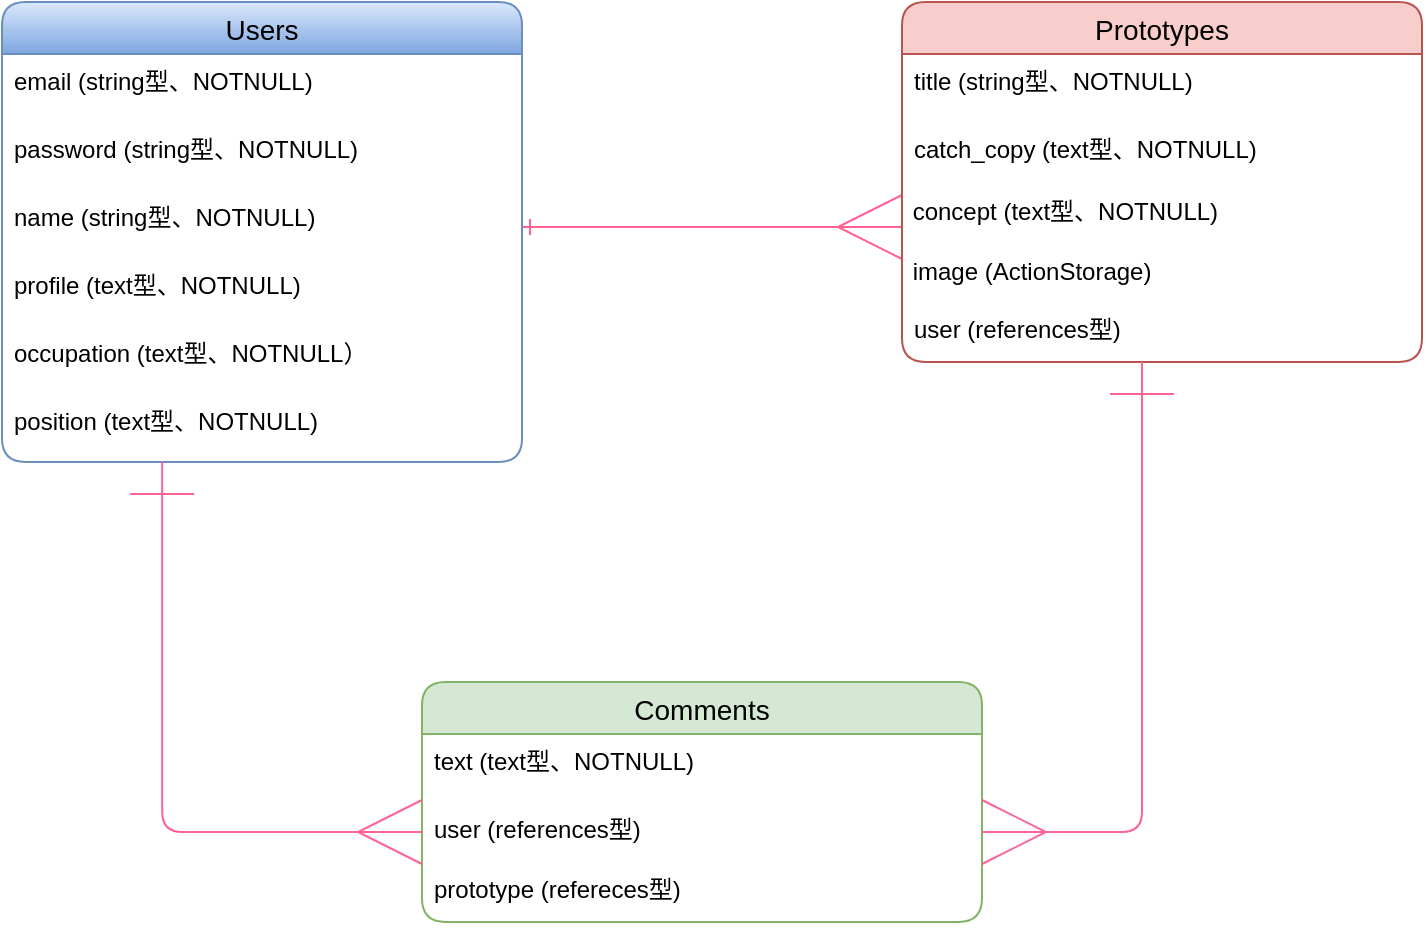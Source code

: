 <mxfile version="13.10.0" type="embed">
    <diagram id="vmeloGacJRHdJUfnefeX" name="ページ1">
        <mxGraphModel dx="903" dy="785" grid="1" gridSize="10" guides="1" tooltips="1" connect="1" arrows="0" fold="1" page="1" pageScale="1" pageWidth="827" pageHeight="1169" math="0" shadow="0">
            <root>
                <mxCell id="0"/>
                <mxCell id="1" parent="0"/>
                <mxCell id="53" style="edgeStyle=orthogonalEdgeStyle;curved=0;rounded=1;sketch=0;orthogonalLoop=1;jettySize=auto;html=1;strokeColor=#FF6392;fillColor=#FFE45E;fontColor=#5AA9E6;endArrow=ERmany;endFill=0;endSize=30;entryX=0;entryY=0.75;entryDx=0;entryDy=0;startArrow=ERone;startFill=0;" edge="1" parent="1" source="28" target="42">
                    <mxGeometry relative="1" as="geometry">
                        <mxPoint x="470" y="315" as="targetPoint"/>
                        <Array as="points">
                            <mxPoint x="470" y="313"/>
                        </Array>
                    </mxGeometry>
                </mxCell>
                <mxCell id="28" value="Users" style="swimlane;fontStyle=0;childLayout=stackLayout;horizontal=1;startSize=26;horizontalStack=0;resizeParent=1;resizeParentMax=0;resizeLast=0;collapsible=1;marginBottom=0;align=center;fontSize=14;strokeColor=#6c8ebf;strokeWidth=1;gradientColor=#7ea6e0;fillColor=#dae8fc;fontColor=#000000;rounded=1;" vertex="1" parent="1">
                    <mxGeometry x="30" y="200" width="260" height="230" as="geometry"/>
                </mxCell>
                <mxCell id="21" value="email (string型、NOTNULL)&#10;&#10;" style="text;strokeColor=none;fillColor=none;spacingLeft=4;spacingRight=4;overflow=hidden;rotatable=0;points=[[0,0.5],[1,0.5]];portConstraint=eastwest;fontSize=12;rounded=1;" vertex="1" parent="28">
                    <mxGeometry y="26" width="260" height="34" as="geometry"/>
                </mxCell>
                <mxCell id="23" value="password (string型、NOTNULL)&#10;" style="text;strokeColor=none;fillColor=none;spacingLeft=4;spacingRight=4;overflow=hidden;rotatable=0;points=[[0,0.5],[1,0.5]];portConstraint=eastwest;fontSize=12;rounded=1;" vertex="1" parent="28">
                    <mxGeometry y="60" width="260" height="34" as="geometry"/>
                </mxCell>
                <mxCell id="22" value="name (string型、NOTNULL)&#10;" style="text;strokeColor=none;fillColor=none;spacingLeft=4;spacingRight=4;overflow=hidden;rotatable=0;points=[[0,0.5],[1,0.5]];portConstraint=eastwest;fontSize=12;rounded=1;" vertex="1" parent="28">
                    <mxGeometry y="94" width="260" height="34" as="geometry"/>
                </mxCell>
                <mxCell id="36" value="profile (text型、NOTNULL)" style="text;strokeColor=none;fillColor=none;spacingLeft=4;spacingRight=4;overflow=hidden;rotatable=0;points=[[0,0.5],[1,0.5]];portConstraint=eastwest;fontSize=12;rounded=1;" vertex="1" parent="28">
                    <mxGeometry y="128" width="260" height="34" as="geometry"/>
                </mxCell>
                <mxCell id="31" value="occupation (text型、NOTNULL）" style="text;strokeColor=none;fillColor=none;spacingLeft=4;spacingRight=4;overflow=hidden;rotatable=0;points=[[0,0.5],[1,0.5]];portConstraint=eastwest;fontSize=12;rounded=1;" vertex="1" parent="28">
                    <mxGeometry y="162" width="260" height="34" as="geometry"/>
                </mxCell>
                <mxCell id="37" value="position (text型、NOTNULL)" style="text;strokeColor=none;fillColor=none;spacingLeft=4;spacingRight=4;overflow=hidden;rotatable=0;points=[[0,0.5],[1,0.5]];portConstraint=eastwest;fontSize=12;rounded=1;" vertex="1" parent="28">
                    <mxGeometry y="196" width="260" height="34" as="geometry"/>
                </mxCell>
                <mxCell id="38" value="Prototypes" style="swimlane;fontStyle=0;childLayout=stackLayout;horizontal=1;startSize=26;horizontalStack=0;resizeParent=1;resizeParentMax=0;resizeLast=0;collapsible=1;marginBottom=0;align=center;fontSize=14;strokeColor=#b85450;strokeWidth=1;fillColor=#f8cecc;fontColor=#000000;rounded=1;" vertex="1" parent="1">
                    <mxGeometry x="480" y="200" width="260" height="180" as="geometry"/>
                </mxCell>
                <mxCell id="39" value="title (string型、NOTNULL)&#10;" style="text;strokeColor=none;fillColor=none;spacingLeft=4;spacingRight=4;overflow=hidden;rotatable=0;points=[[0,0.5],[1,0.5]];portConstraint=eastwest;fontSize=12;rounded=1;" vertex="1" parent="38">
                    <mxGeometry y="26" width="260" height="34" as="geometry"/>
                </mxCell>
                <mxCell id="40" value="catch_copy (text型、NOTNULL)&#10;" style="text;strokeColor=none;fillColor=none;spacingLeft=4;spacingRight=4;overflow=hidden;rotatable=0;points=[[0,0.5],[1,0.5]];portConstraint=eastwest;fontSize=12;rounded=1;" vertex="1" parent="38">
                    <mxGeometry y="60" width="260" height="30" as="geometry"/>
                </mxCell>
                <mxCell id="42" value="&amp;nbsp;concept (text型、NOTNULL)" style="whiteSpace=wrap;html=1;align=left;strokeWidth=1;fillColor=none;strokeColor=none;rounded=1;" vertex="1" parent="38">
                    <mxGeometry y="90" width="260" height="30" as="geometry"/>
                </mxCell>
                <mxCell id="43" value="&amp;nbsp;image (ActionStorage)" style="whiteSpace=wrap;html=1;align=left;strokeWidth=1;fillColor=none;strokeColor=none;rounded=1;" vertex="1" parent="38">
                    <mxGeometry y="120" width="260" height="30" as="geometry"/>
                </mxCell>
                <mxCell id="41" value="user (references型)" style="text;strokeColor=none;fillColor=none;spacingLeft=4;spacingRight=4;overflow=hidden;rotatable=0;points=[[0,0.5],[1,0.5]];portConstraint=eastwest;fontSize=12;rounded=1;" vertex="1" parent="38">
                    <mxGeometry y="150" width="260" height="30" as="geometry"/>
                </mxCell>
                <mxCell id="45" value="Comments" style="swimlane;fontStyle=0;childLayout=stackLayout;horizontal=1;startSize=26;horizontalStack=0;resizeParent=1;resizeParentMax=0;resizeLast=0;collapsible=1;marginBottom=0;align=center;fontSize=14;strokeColor=#82b366;strokeWidth=1;fillColor=#d5e8d4;fontColor=#000000;rounded=1;" vertex="1" parent="1">
                    <mxGeometry x="240" y="540" width="280" height="120" as="geometry"/>
                </mxCell>
                <mxCell id="46" value="text (text型、NOTNULL)" style="text;strokeColor=none;fillColor=none;spacingLeft=4;spacingRight=4;overflow=hidden;rotatable=0;points=[[0,0.5],[1,0.5]];portConstraint=eastwest;fontSize=12;rounded=1;" vertex="1" parent="45">
                    <mxGeometry y="26" width="280" height="34" as="geometry"/>
                </mxCell>
                <mxCell id="47" value="user (references型)" style="text;strokeColor=none;fillColor=none;spacingLeft=4;spacingRight=4;overflow=hidden;rotatable=0;points=[[0,0.5],[1,0.5]];portConstraint=eastwest;fontSize=12;rounded=1;" vertex="1" parent="45">
                    <mxGeometry y="60" width="280" height="30" as="geometry"/>
                </mxCell>
                <mxCell id="48" value="prototype (refereces型)" style="text;strokeColor=none;fillColor=none;spacingLeft=4;spacingRight=4;overflow=hidden;rotatable=0;points=[[0,0.5],[1,0.5]];portConstraint=eastwest;fontSize=12;rounded=1;" vertex="1" parent="45">
                    <mxGeometry y="90" width="280" height="30" as="geometry"/>
                </mxCell>
                <mxCell id="55" style="edgeStyle=orthogonalEdgeStyle;curved=0;rounded=1;sketch=0;orthogonalLoop=1;jettySize=auto;html=1;startArrow=ERmany;startFill=0;endArrow=ERone;endFill=0;endSize=30;strokeColor=#FF6392;fillColor=#FFE45E;fontColor=#5AA9E6;startSize=30;" edge="1" parent="1" source="47" target="41">
                    <mxGeometry relative="1" as="geometry">
                        <mxPoint x="600" y="390" as="targetPoint"/>
                        <Array as="points">
                            <mxPoint x="600" y="615"/>
                        </Array>
                    </mxGeometry>
                </mxCell>
                <mxCell id="57" style="edgeStyle=orthogonalEdgeStyle;curved=0;rounded=1;sketch=0;orthogonalLoop=1;jettySize=auto;html=1;exitX=0;exitY=0.5;exitDx=0;exitDy=0;startArrow=ERmany;startFill=0;startSize=30;endArrow=ERone;endFill=0;endSize=30;strokeColor=#FF6392;strokeWidth=1;fillColor=#FFE45E;fontColor=#5AA9E6;entryX=0.308;entryY=1;entryDx=0;entryDy=0;entryPerimeter=0;" edge="1" parent="1" source="47" target="37">
                    <mxGeometry relative="1" as="geometry">
                        <mxPoint x="110" y="440" as="targetPoint"/>
                    </mxGeometry>
                </mxCell>
            </root>
        </mxGraphModel>
    </diagram>
</mxfile>